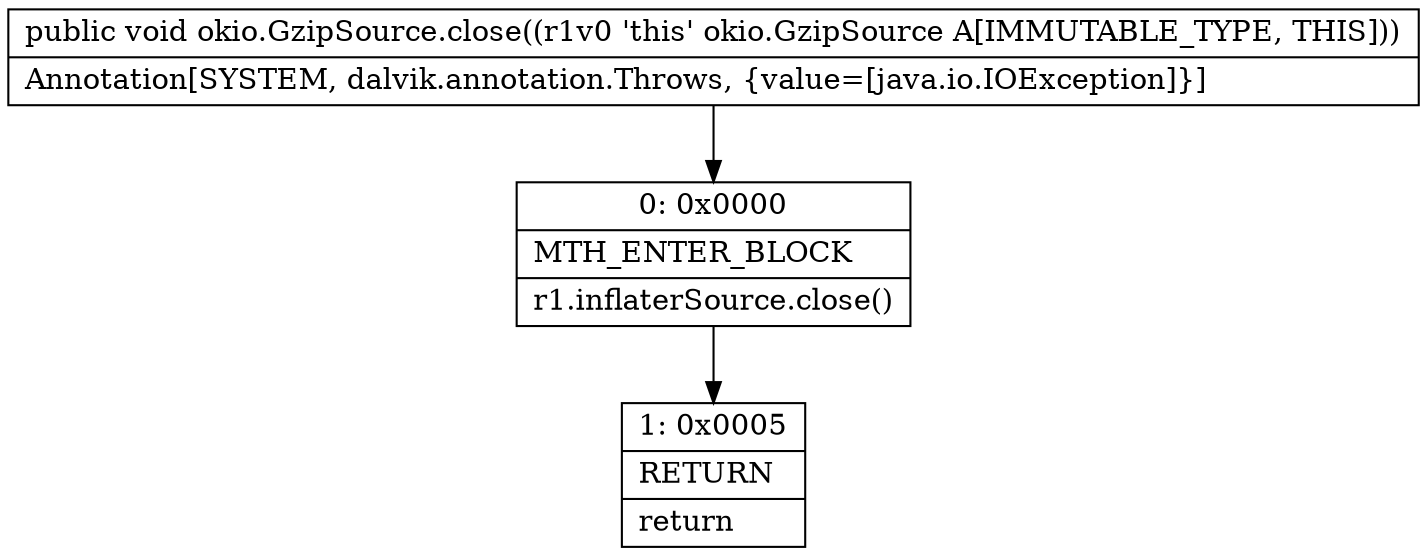 digraph "CFG forokio.GzipSource.close()V" {
Node_0 [shape=record,label="{0\:\ 0x0000|MTH_ENTER_BLOCK\l|r1.inflaterSource.close()\l}"];
Node_1 [shape=record,label="{1\:\ 0x0005|RETURN\l|return\l}"];
MethodNode[shape=record,label="{public void okio.GzipSource.close((r1v0 'this' okio.GzipSource A[IMMUTABLE_TYPE, THIS]))  | Annotation[SYSTEM, dalvik.annotation.Throws, \{value=[java.io.IOException]\}]\l}"];
MethodNode -> Node_0;
Node_0 -> Node_1;
}

